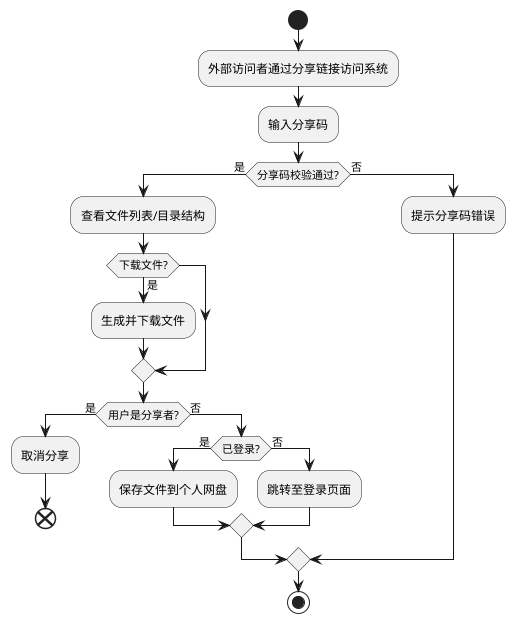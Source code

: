 @startuml
start
:外部访问者通过分享链接访问系统;
:输入分享码;
if (分享码校验通过?) then (是)
    :查看文件列表/目录结构;
    if (下载文件?) then (是)
      :生成并下载文件;
    endif
  if (用户是分享者?) then (是)
    :取消分享;
    end
  else (否)
      if (已登录?) then (是)
        :保存文件到个人网盘;
      else (否)
        :跳转至登录页面;
      endif
  endif
else (否)
  :提示分享码错误;
endif
stop
@enduml
